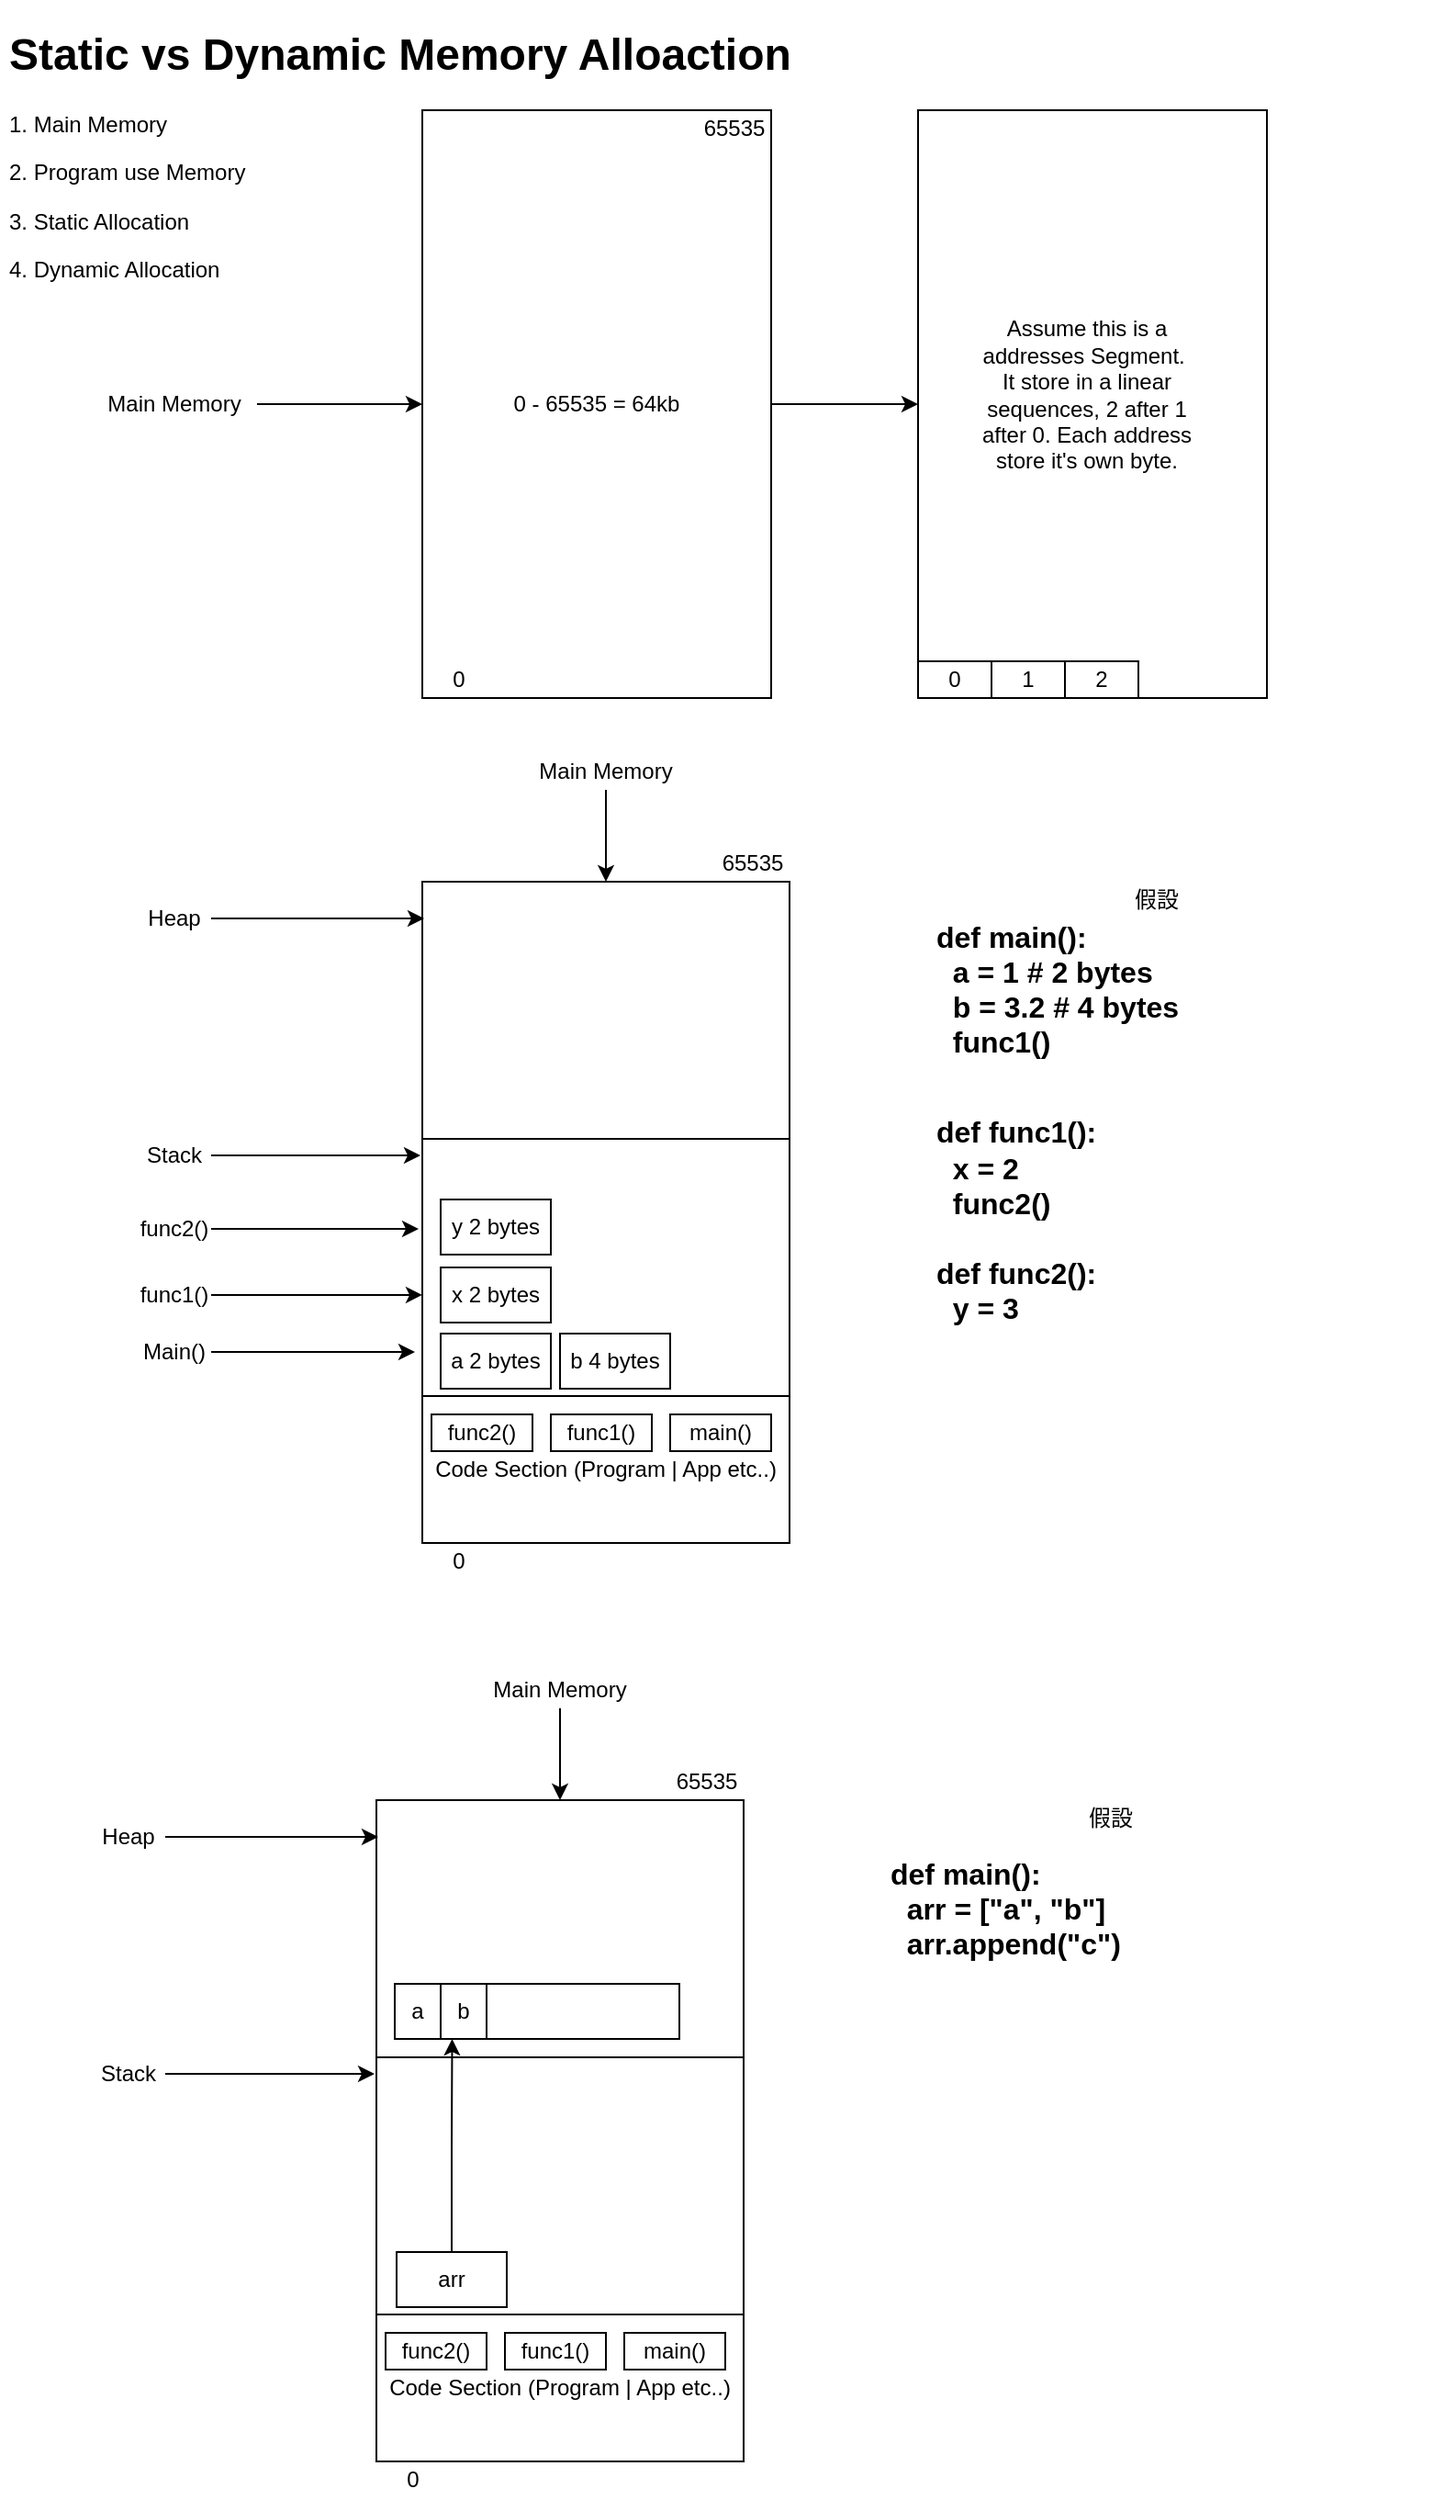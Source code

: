<mxfile version="13.10.4" type="github" pages="2">
  <diagram id="-rWVA9uq7CtCZiVyTTVC" name="Static &amp; Dynamic">
    <mxGraphModel dx="946" dy="570" grid="1" gridSize="10" guides="1" tooltips="1" connect="1" arrows="1" fold="1" page="1" pageScale="1" pageWidth="827" pageHeight="1169" math="0" shadow="0">
      <root>
        <mxCell id="0" />
        <mxCell id="1" parent="0" />
        <mxCell id="smryZBDBIvgr8t-cqEXv-26" value="" style="rounded=0;whiteSpace=wrap;html=1;strokeColor=#000000;" vertex="1" parent="1">
          <mxGeometry x="260" y="490" width="200" height="140" as="geometry" />
        </mxCell>
        <mxCell id="smryZBDBIvgr8t-cqEXv-2" value="&lt;h1&gt;Static vs Dynamic Memory Alloaction&lt;/h1&gt;&lt;p&gt;1. Main Memory&lt;/p&gt;&lt;p&gt;2. Program use Memory&lt;/p&gt;&lt;p&gt;3. Static Allocation&lt;/p&gt;&lt;p&gt;4. Dynamic Allocation&lt;/p&gt;" style="text;html=1;strokeColor=none;fillColor=none;spacing=5;spacingTop=-20;whiteSpace=wrap;overflow=hidden;rounded=0;" vertex="1" parent="1">
          <mxGeometry x="30" y="20" width="550" height="150" as="geometry" />
        </mxCell>
        <mxCell id="smryZBDBIvgr8t-cqEXv-8" value="" style="edgeStyle=orthogonalEdgeStyle;rounded=0;orthogonalLoop=1;jettySize=auto;html=1;" edge="1" parent="1" source="smryZBDBIvgr8t-cqEXv-3" target="smryZBDBIvgr8t-cqEXv-7">
          <mxGeometry relative="1" as="geometry" />
        </mxCell>
        <mxCell id="smryZBDBIvgr8t-cqEXv-3" value="" style="rounded=0;whiteSpace=wrap;html=1;" vertex="1" parent="1">
          <mxGeometry x="260" y="70" width="190" height="320" as="geometry" />
        </mxCell>
        <mxCell id="smryZBDBIvgr8t-cqEXv-4" value="0" style="text;html=1;strokeColor=none;fillColor=none;align=center;verticalAlign=middle;whiteSpace=wrap;rounded=0;" vertex="1" parent="1">
          <mxGeometry x="260" y="370" width="40" height="20" as="geometry" />
        </mxCell>
        <mxCell id="smryZBDBIvgr8t-cqEXv-5" value="65535" style="text;html=1;strokeColor=none;fillColor=none;align=center;verticalAlign=middle;whiteSpace=wrap;rounded=0;" vertex="1" parent="1">
          <mxGeometry x="410" y="70" width="40" height="20" as="geometry" />
        </mxCell>
        <mxCell id="smryZBDBIvgr8t-cqEXv-6" value="0 - 65535 = 64kb" style="text;html=1;strokeColor=none;fillColor=none;align=center;verticalAlign=middle;whiteSpace=wrap;rounded=0;" vertex="1" parent="1">
          <mxGeometry x="290" y="220" width="130" height="20" as="geometry" />
        </mxCell>
        <mxCell id="smryZBDBIvgr8t-cqEXv-7" value="" style="rounded=0;whiteSpace=wrap;html=1;" vertex="1" parent="1">
          <mxGeometry x="530" y="70" width="190" height="320" as="geometry" />
        </mxCell>
        <mxCell id="smryZBDBIvgr8t-cqEXv-10" value="0" style="text;html=1;fillColor=none;align=center;verticalAlign=middle;whiteSpace=wrap;rounded=0;strokeColor=#000000;" vertex="1" parent="1">
          <mxGeometry x="530" y="370" width="40" height="20" as="geometry" />
        </mxCell>
        <mxCell id="smryZBDBIvgr8t-cqEXv-11" value="1" style="text;html=1;fillColor=none;align=center;verticalAlign=middle;whiteSpace=wrap;rounded=0;strokeColor=#000000;" vertex="1" parent="1">
          <mxGeometry x="570" y="370" width="40" height="20" as="geometry" />
        </mxCell>
        <mxCell id="smryZBDBIvgr8t-cqEXv-13" value="2" style="text;html=1;fillColor=none;align=center;verticalAlign=middle;whiteSpace=wrap;rounded=0;strokeColor=#000000;" vertex="1" parent="1">
          <mxGeometry x="610" y="370" width="40" height="20" as="geometry" />
        </mxCell>
        <mxCell id="smryZBDBIvgr8t-cqEXv-14" value="Assume this is a addresses Segment.&amp;nbsp;&lt;br&gt;It store in a linear sequences, 2 after 1 after 0. Each address store it&#39;s own byte." style="text;html=1;strokeColor=none;fillColor=none;align=center;verticalAlign=middle;whiteSpace=wrap;rounded=0;" vertex="1" parent="1">
          <mxGeometry x="554" y="120" width="136" height="210" as="geometry" />
        </mxCell>
        <mxCell id="smryZBDBIvgr8t-cqEXv-16" value="" style="edgeStyle=orthogonalEdgeStyle;rounded=0;orthogonalLoop=1;jettySize=auto;html=1;" edge="1" parent="1" source="smryZBDBIvgr8t-cqEXv-15" target="smryZBDBIvgr8t-cqEXv-3">
          <mxGeometry relative="1" as="geometry" />
        </mxCell>
        <mxCell id="smryZBDBIvgr8t-cqEXv-15" value="Main Memory" style="text;html=1;strokeColor=none;fillColor=none;align=center;verticalAlign=middle;whiteSpace=wrap;rounded=0;" vertex="1" parent="1">
          <mxGeometry x="80" y="220" width="90" height="20" as="geometry" />
        </mxCell>
        <mxCell id="smryZBDBIvgr8t-cqEXv-19" value="" style="edgeStyle=orthogonalEdgeStyle;rounded=0;orthogonalLoop=1;jettySize=auto;html=1;" edge="1" parent="1" source="smryZBDBIvgr8t-cqEXv-17" target="smryZBDBIvgr8t-cqEXv-18">
          <mxGeometry relative="1" as="geometry" />
        </mxCell>
        <mxCell id="smryZBDBIvgr8t-cqEXv-17" value="Main Memory" style="text;html=1;strokeColor=none;fillColor=none;align=center;verticalAlign=middle;whiteSpace=wrap;rounded=0;" vertex="1" parent="1">
          <mxGeometry x="315" y="420" width="90" height="20" as="geometry" />
        </mxCell>
        <mxCell id="smryZBDBIvgr8t-cqEXv-18" value="" style="whiteSpace=wrap;html=1;strokeColor=#000000;" vertex="1" parent="1">
          <mxGeometry x="260" y="490" width="200" height="340" as="geometry" />
        </mxCell>
        <mxCell id="smryZBDBIvgr8t-cqEXv-20" value="Code Section (Program | App etc..)" style="rounded=0;whiteSpace=wrap;html=1;strokeColor=#000000;" vertex="1" parent="1">
          <mxGeometry x="260" y="770" width="200" height="80" as="geometry" />
        </mxCell>
        <mxCell id="smryZBDBIvgr8t-cqEXv-22" value="0" style="text;html=1;strokeColor=none;fillColor=none;align=center;verticalAlign=middle;whiteSpace=wrap;rounded=0;" vertex="1" parent="1">
          <mxGeometry x="260" y="850" width="40" height="20" as="geometry" />
        </mxCell>
        <mxCell id="smryZBDBIvgr8t-cqEXv-23" value="65535" style="text;html=1;strokeColor=none;fillColor=none;align=center;verticalAlign=middle;whiteSpace=wrap;rounded=0;" vertex="1" parent="1">
          <mxGeometry x="420" y="470" width="40" height="20" as="geometry" />
        </mxCell>
        <mxCell id="smryZBDBIvgr8t-cqEXv-24" value="" style="rounded=0;whiteSpace=wrap;html=1;strokeColor=#000000;" vertex="1" parent="1">
          <mxGeometry x="260" y="630" width="200" height="140" as="geometry" />
        </mxCell>
        <mxCell id="smryZBDBIvgr8t-cqEXv-29" value="" style="rounded=0;whiteSpace=wrap;html=1;strokeColor=#000000;" vertex="1" parent="1">
          <mxGeometry x="260" y="490" width="200" height="140" as="geometry" />
        </mxCell>
        <mxCell id="smryZBDBIvgr8t-cqEXv-30" value="假設" style="text;html=1;strokeColor=none;fillColor=none;align=center;verticalAlign=middle;whiteSpace=wrap;rounded=0;" vertex="1" parent="1">
          <mxGeometry x="560" y="490" width="200" height="20" as="geometry" />
        </mxCell>
        <mxCell id="smryZBDBIvgr8t-cqEXv-34" value="a 2 bytes" style="rounded=0;whiteSpace=wrap;html=1;strokeColor=#000000;" vertex="1" parent="1">
          <mxGeometry x="270" y="736" width="60" height="30" as="geometry" />
        </mxCell>
        <mxCell id="smryZBDBIvgr8t-cqEXv-35" value="b 4 bytes" style="rounded=0;whiteSpace=wrap;html=1;strokeColor=#000000;" vertex="1" parent="1">
          <mxGeometry x="335" y="736" width="60" height="30" as="geometry" />
        </mxCell>
        <mxCell id="smryZBDBIvgr8t-cqEXv-36" value="&lt;h1 style=&quot;font-size: 16px&quot;&gt;def main():&lt;br&gt;&amp;nbsp; a = 1 # 2 bytes&lt;br&gt;&amp;nbsp; b = 3.2 # 4 bytes&lt;br&gt;&amp;nbsp; func1()&lt;/h1&gt;&lt;h1 style=&quot;font-size: 16px&quot;&gt;&lt;br&gt;def func1():&lt;br&gt;&amp;nbsp; x = 2&lt;br&gt;&amp;nbsp; func2()&lt;br&gt;&lt;br&gt;def func2():&lt;br&gt;&amp;nbsp; y = 3&lt;/h1&gt;" style="text;html=1;strokeColor=none;fillColor=none;spacing=5;spacingTop=-20;whiteSpace=wrap;overflow=hidden;rounded=0;" vertex="1" parent="1">
          <mxGeometry x="535" y="510" width="275" height="310" as="geometry" />
        </mxCell>
        <mxCell id="smryZBDBIvgr8t-cqEXv-37" value="func2()" style="rounded=0;whiteSpace=wrap;html=1;strokeColor=#000000;" vertex="1" parent="1">
          <mxGeometry x="265" y="780" width="55" height="20" as="geometry" />
        </mxCell>
        <mxCell id="smryZBDBIvgr8t-cqEXv-40" value="func1()" style="rounded=0;whiteSpace=wrap;html=1;strokeColor=#000000;" vertex="1" parent="1">
          <mxGeometry x="330" y="780" width="55" height="20" as="geometry" />
        </mxCell>
        <mxCell id="smryZBDBIvgr8t-cqEXv-41" value="main()" style="rounded=0;whiteSpace=wrap;html=1;strokeColor=#000000;" vertex="1" parent="1">
          <mxGeometry x="395" y="780" width="55" height="20" as="geometry" />
        </mxCell>
        <mxCell id="smryZBDBIvgr8t-cqEXv-43" value="" style="edgeStyle=orthogonalEdgeStyle;rounded=0;orthogonalLoop=1;jettySize=auto;html=1;" edge="1" parent="1" source="smryZBDBIvgr8t-cqEXv-42">
          <mxGeometry relative="1" as="geometry">
            <mxPoint x="259" y="639" as="targetPoint" />
          </mxGeometry>
        </mxCell>
        <mxCell id="smryZBDBIvgr8t-cqEXv-42" value="Stack" style="text;html=1;strokeColor=none;fillColor=none;align=center;verticalAlign=middle;whiteSpace=wrap;rounded=0;" vertex="1" parent="1">
          <mxGeometry x="105" y="629" width="40" height="20" as="geometry" />
        </mxCell>
        <mxCell id="smryZBDBIvgr8t-cqEXv-45" style="edgeStyle=orthogonalEdgeStyle;rounded=0;orthogonalLoop=1;jettySize=auto;html=1;entryX=0.005;entryY=0.143;entryDx=0;entryDy=0;entryPerimeter=0;" edge="1" parent="1" source="smryZBDBIvgr8t-cqEXv-44" target="smryZBDBIvgr8t-cqEXv-29">
          <mxGeometry relative="1" as="geometry" />
        </mxCell>
        <mxCell id="smryZBDBIvgr8t-cqEXv-44" value="Heap" style="text;html=1;strokeColor=none;fillColor=none;align=center;verticalAlign=middle;whiteSpace=wrap;rounded=0;" vertex="1" parent="1">
          <mxGeometry x="105" y="500" width="40" height="20" as="geometry" />
        </mxCell>
        <mxCell id="smryZBDBIvgr8t-cqEXv-49" style="edgeStyle=orthogonalEdgeStyle;rounded=0;orthogonalLoop=1;jettySize=auto;html=1;entryX=-0.02;entryY=0.829;entryDx=0;entryDy=0;entryPerimeter=0;" edge="1" parent="1" source="smryZBDBIvgr8t-cqEXv-48" target="smryZBDBIvgr8t-cqEXv-24">
          <mxGeometry relative="1" as="geometry" />
        </mxCell>
        <mxCell id="smryZBDBIvgr8t-cqEXv-48" value="Main()" style="text;html=1;strokeColor=none;fillColor=none;align=center;verticalAlign=middle;whiteSpace=wrap;rounded=0;" vertex="1" parent="1">
          <mxGeometry x="105" y="736" width="40" height="20" as="geometry" />
        </mxCell>
        <mxCell id="smryZBDBIvgr8t-cqEXv-52" style="edgeStyle=orthogonalEdgeStyle;rounded=0;orthogonalLoop=1;jettySize=auto;html=1;entryX=0;entryY=0.607;entryDx=0;entryDy=0;entryPerimeter=0;" edge="1" parent="1" source="smryZBDBIvgr8t-cqEXv-50" target="smryZBDBIvgr8t-cqEXv-24">
          <mxGeometry relative="1" as="geometry" />
        </mxCell>
        <mxCell id="smryZBDBIvgr8t-cqEXv-50" value="func1()" style="text;html=1;strokeColor=none;fillColor=none;align=center;verticalAlign=middle;whiteSpace=wrap;rounded=0;" vertex="1" parent="1">
          <mxGeometry x="105" y="705" width="40" height="20" as="geometry" />
        </mxCell>
        <mxCell id="smryZBDBIvgr8t-cqEXv-51" value="x 2 bytes" style="rounded=0;whiteSpace=wrap;html=1;strokeColor=#000000;" vertex="1" parent="1">
          <mxGeometry x="270" y="700" width="60" height="30" as="geometry" />
        </mxCell>
        <mxCell id="smryZBDBIvgr8t-cqEXv-53" value="y 2 bytes" style="rounded=0;whiteSpace=wrap;html=1;strokeColor=#000000;" vertex="1" parent="1">
          <mxGeometry x="270" y="663" width="60" height="30" as="geometry" />
        </mxCell>
        <mxCell id="smryZBDBIvgr8t-cqEXv-55" style="edgeStyle=orthogonalEdgeStyle;rounded=0;orthogonalLoop=1;jettySize=auto;html=1;entryX=-0.01;entryY=0.35;entryDx=0;entryDy=0;entryPerimeter=0;" edge="1" parent="1" source="smryZBDBIvgr8t-cqEXv-54" target="smryZBDBIvgr8t-cqEXv-24">
          <mxGeometry relative="1" as="geometry" />
        </mxCell>
        <mxCell id="smryZBDBIvgr8t-cqEXv-54" value="func2()" style="text;html=1;strokeColor=none;fillColor=none;align=center;verticalAlign=middle;whiteSpace=wrap;rounded=0;" vertex="1" parent="1">
          <mxGeometry x="105" y="669" width="40" height="20" as="geometry" />
        </mxCell>
        <mxCell id="smryZBDBIvgr8t-cqEXv-56" value="" style="rounded=0;whiteSpace=wrap;html=1;strokeColor=#000000;" vertex="1" parent="1">
          <mxGeometry x="235" y="990" width="200" height="140" as="geometry" />
        </mxCell>
        <mxCell id="smryZBDBIvgr8t-cqEXv-57" value="" style="edgeStyle=orthogonalEdgeStyle;rounded=0;orthogonalLoop=1;jettySize=auto;html=1;" edge="1" parent="1" source="smryZBDBIvgr8t-cqEXv-58" target="smryZBDBIvgr8t-cqEXv-59">
          <mxGeometry relative="1" as="geometry" />
        </mxCell>
        <mxCell id="smryZBDBIvgr8t-cqEXv-58" value="Main Memory" style="text;html=1;strokeColor=none;fillColor=none;align=center;verticalAlign=middle;whiteSpace=wrap;rounded=0;" vertex="1" parent="1">
          <mxGeometry x="290" y="920" width="90" height="20" as="geometry" />
        </mxCell>
        <mxCell id="smryZBDBIvgr8t-cqEXv-59" value="" style="whiteSpace=wrap;html=1;strokeColor=#000000;" vertex="1" parent="1">
          <mxGeometry x="235" y="990" width="200" height="340" as="geometry" />
        </mxCell>
        <mxCell id="smryZBDBIvgr8t-cqEXv-60" value="Code Section (Program | App etc..)" style="rounded=0;whiteSpace=wrap;html=1;strokeColor=#000000;" vertex="1" parent="1">
          <mxGeometry x="235" y="1270" width="200" height="80" as="geometry" />
        </mxCell>
        <mxCell id="smryZBDBIvgr8t-cqEXv-61" value="0" style="text;html=1;strokeColor=none;fillColor=none;align=center;verticalAlign=middle;whiteSpace=wrap;rounded=0;" vertex="1" parent="1">
          <mxGeometry x="235" y="1350" width="40" height="20" as="geometry" />
        </mxCell>
        <mxCell id="smryZBDBIvgr8t-cqEXv-62" value="65535" style="text;html=1;strokeColor=none;fillColor=none;align=center;verticalAlign=middle;whiteSpace=wrap;rounded=0;" vertex="1" parent="1">
          <mxGeometry x="395" y="970" width="40" height="20" as="geometry" />
        </mxCell>
        <mxCell id="smryZBDBIvgr8t-cqEXv-63" value="" style="rounded=0;whiteSpace=wrap;html=1;strokeColor=#000000;" vertex="1" parent="1">
          <mxGeometry x="235" y="1130" width="200" height="140" as="geometry" />
        </mxCell>
        <mxCell id="smryZBDBIvgr8t-cqEXv-64" value="" style="rounded=0;whiteSpace=wrap;html=1;strokeColor=#000000;" vertex="1" parent="1">
          <mxGeometry x="235" y="990" width="200" height="140" as="geometry" />
        </mxCell>
        <mxCell id="smryZBDBIvgr8t-cqEXv-65" value="假設" style="text;html=1;strokeColor=none;fillColor=none;align=center;verticalAlign=middle;whiteSpace=wrap;rounded=0;" vertex="1" parent="1">
          <mxGeometry x="535" y="990" width="200" height="20" as="geometry" />
        </mxCell>
        <mxCell id="smryZBDBIvgr8t-cqEXv-87" style="edgeStyle=orthogonalEdgeStyle;rounded=0;orthogonalLoop=1;jettySize=auto;html=1;entryX=0.25;entryY=1;entryDx=0;entryDy=0;" edge="1" parent="1" source="smryZBDBIvgr8t-cqEXv-66" target="smryZBDBIvgr8t-cqEXv-86">
          <mxGeometry relative="1" as="geometry" />
        </mxCell>
        <mxCell id="smryZBDBIvgr8t-cqEXv-66" value="arr" style="rounded=0;whiteSpace=wrap;html=1;strokeColor=#000000;" vertex="1" parent="1">
          <mxGeometry x="246" y="1236" width="60" height="30" as="geometry" />
        </mxCell>
        <mxCell id="smryZBDBIvgr8t-cqEXv-68" value="func2()" style="rounded=0;whiteSpace=wrap;html=1;strokeColor=#000000;" vertex="1" parent="1">
          <mxGeometry x="240" y="1280" width="55" height="20" as="geometry" />
        </mxCell>
        <mxCell id="smryZBDBIvgr8t-cqEXv-69" value="func1()" style="rounded=0;whiteSpace=wrap;html=1;strokeColor=#000000;" vertex="1" parent="1">
          <mxGeometry x="305" y="1280" width="55" height="20" as="geometry" />
        </mxCell>
        <mxCell id="smryZBDBIvgr8t-cqEXv-70" value="main()" style="rounded=0;whiteSpace=wrap;html=1;strokeColor=#000000;" vertex="1" parent="1">
          <mxGeometry x="370" y="1280" width="55" height="20" as="geometry" />
        </mxCell>
        <mxCell id="smryZBDBIvgr8t-cqEXv-71" value="" style="edgeStyle=orthogonalEdgeStyle;rounded=0;orthogonalLoop=1;jettySize=auto;html=1;" edge="1" parent="1" source="smryZBDBIvgr8t-cqEXv-72">
          <mxGeometry relative="1" as="geometry">
            <mxPoint x="234" y="1139" as="targetPoint" />
          </mxGeometry>
        </mxCell>
        <mxCell id="smryZBDBIvgr8t-cqEXv-72" value="Stack" style="text;html=1;strokeColor=none;fillColor=none;align=center;verticalAlign=middle;whiteSpace=wrap;rounded=0;" vertex="1" parent="1">
          <mxGeometry x="80" y="1129" width="40" height="20" as="geometry" />
        </mxCell>
        <mxCell id="smryZBDBIvgr8t-cqEXv-73" style="edgeStyle=orthogonalEdgeStyle;rounded=0;orthogonalLoop=1;jettySize=auto;html=1;entryX=0.005;entryY=0.143;entryDx=0;entryDy=0;entryPerimeter=0;" edge="1" parent="1" source="smryZBDBIvgr8t-cqEXv-74" target="smryZBDBIvgr8t-cqEXv-64">
          <mxGeometry relative="1" as="geometry" />
        </mxCell>
        <mxCell id="smryZBDBIvgr8t-cqEXv-74" value="Heap" style="text;html=1;strokeColor=none;fillColor=none;align=center;verticalAlign=middle;whiteSpace=wrap;rounded=0;" vertex="1" parent="1">
          <mxGeometry x="80" y="1000" width="40" height="20" as="geometry" />
        </mxCell>
        <mxCell id="smryZBDBIvgr8t-cqEXv-83" value="&lt;h1 style=&quot;font-size: 16px&quot;&gt;def main():&lt;br&gt;&amp;nbsp; arr = [&quot;a&quot;, &quot;b&quot;]&lt;br&gt;&amp;nbsp; arr.append(&quot;c&quot;)&lt;/h1&gt;" style="text;html=1;strokeColor=none;fillColor=none;spacing=5;spacingTop=-20;whiteSpace=wrap;overflow=hidden;rounded=0;" vertex="1" parent="1">
          <mxGeometry x="510" y="1020" width="275" height="310" as="geometry" />
        </mxCell>
        <mxCell id="smryZBDBIvgr8t-cqEXv-84" value="" style="rounded=0;whiteSpace=wrap;html=1;strokeColor=#000000;" vertex="1" parent="1">
          <mxGeometry x="245" y="1090" width="155" height="30" as="geometry" />
        </mxCell>
        <mxCell id="smryZBDBIvgr8t-cqEXv-85" value="a" style="rounded=0;whiteSpace=wrap;html=1;strokeColor=#000000;" vertex="1" parent="1">
          <mxGeometry x="245" y="1090" width="25" height="30" as="geometry" />
        </mxCell>
        <mxCell id="smryZBDBIvgr8t-cqEXv-86" value="b" style="rounded=0;whiteSpace=wrap;html=1;strokeColor=#000000;" vertex="1" parent="1">
          <mxGeometry x="270" y="1090" width="25" height="30" as="geometry" />
        </mxCell>
      </root>
    </mxGraphModel>
  </diagram>
  <diagram id="hY0EQY-qoVmLt1LvXV9o" name="data-structure">
    <mxGraphModel dx="946" dy="570" grid="1" gridSize="10" guides="1" tooltips="1" connect="1" arrows="1" fold="1" page="1" pageScale="1" pageWidth="827" pageHeight="1169" math="0" shadow="0">
      <root>
        <mxCell id="S36B5N1mVzRP7b1EvPM1-0" />
        <mxCell id="S36B5N1mVzRP7b1EvPM1-1" parent="S36B5N1mVzRP7b1EvPM1-0" />
        <mxCell id="S36B5N1mVzRP7b1EvPM1-2" value="&lt;font style=&quot;font-size: 24px&quot;&gt;Types &amp;amp; Data structures&lt;/font&gt;" style="text;html=1;strokeColor=none;fillColor=none;align=center;verticalAlign=middle;whiteSpace=wrap;rounded=0;" vertex="1" parent="S36B5N1mVzRP7b1EvPM1-1">
          <mxGeometry x="94" y="40" width="640" height="50" as="geometry" />
        </mxCell>
        <mxCell id="S36B5N1mVzRP7b1EvPM1-3" value="&lt;font style=&quot;font-size: 20px&quot;&gt;Pyhsical&lt;/font&gt;" style="text;html=1;strokeColor=none;fillColor=none;align=center;verticalAlign=middle;whiteSpace=wrap;rounded=0;" vertex="1" parent="S36B5N1mVzRP7b1EvPM1-1">
          <mxGeometry x="40" y="110" width="210" height="40" as="geometry" />
        </mxCell>
        <mxCell id="S36B5N1mVzRP7b1EvPM1-4" value="" style="rounded=0;whiteSpace=wrap;html=1;strokeColor=#000000;" vertex="1" parent="S36B5N1mVzRP7b1EvPM1-1">
          <mxGeometry x="120" y="160" width="330" height="50" as="geometry" />
        </mxCell>
        <mxCell id="S36B5N1mVzRP7b1EvPM1-5" value="12" style="rounded=0;whiteSpace=wrap;html=1;strokeColor=#000000;" vertex="1" parent="S36B5N1mVzRP7b1EvPM1-1">
          <mxGeometry x="120" y="160" width="60" height="50" as="geometry" />
        </mxCell>
        <mxCell id="S36B5N1mVzRP7b1EvPM1-6" value="23" style="rounded=0;whiteSpace=wrap;html=1;strokeColor=#000000;" vertex="1" parent="S36B5N1mVzRP7b1EvPM1-1">
          <mxGeometry x="180" y="160" width="60" height="50" as="geometry" />
        </mxCell>
        <mxCell id="S36B5N1mVzRP7b1EvPM1-7" value="44" style="rounded=0;whiteSpace=wrap;html=1;strokeColor=#000000;" vertex="1" parent="S36B5N1mVzRP7b1EvPM1-1">
          <mxGeometry x="240" y="160" width="60" height="50" as="geometry" />
        </mxCell>
        <mxCell id="S36B5N1mVzRP7b1EvPM1-8" value="Array" style="text;html=1;strokeColor=none;fillColor=none;align=center;verticalAlign=middle;whiteSpace=wrap;rounded=0;" vertex="1" parent="S36B5N1mVzRP7b1EvPM1-1">
          <mxGeometry x="30" y="175" width="40" height="20" as="geometry" />
        </mxCell>
        <mxCell id="S36B5N1mVzRP7b1EvPM1-10" value="12" style="rounded=0;whiteSpace=wrap;html=1;strokeColor=#000000;" vertex="1" parent="S36B5N1mVzRP7b1EvPM1-1">
          <mxGeometry x="120" y="240" width="60" height="50" as="geometry" />
        </mxCell>
        <mxCell id="S36B5N1mVzRP7b1EvPM1-11" value="" style="rounded=0;whiteSpace=wrap;html=1;strokeColor=#000000;" vertex="1" parent="S36B5N1mVzRP7b1EvPM1-1">
          <mxGeometry x="180" y="240" width="60" height="50" as="geometry" />
        </mxCell>
        <mxCell id="S36B5N1mVzRP7b1EvPM1-12" value="44" style="rounded=0;whiteSpace=wrap;html=1;strokeColor=#000000;" vertex="1" parent="S36B5N1mVzRP7b1EvPM1-1">
          <mxGeometry x="290" y="240" width="60" height="50" as="geometry" />
        </mxCell>
        <mxCell id="S36B5N1mVzRP7b1EvPM1-13" value="LinkedLIst" style="text;html=1;strokeColor=none;fillColor=none;align=center;verticalAlign=middle;whiteSpace=wrap;rounded=0;" vertex="1" parent="S36B5N1mVzRP7b1EvPM1-1">
          <mxGeometry x="30" y="255" width="40" height="20" as="geometry" />
        </mxCell>
        <mxCell id="S36B5N1mVzRP7b1EvPM1-15" value="" style="rounded=0;whiteSpace=wrap;html=1;strokeColor=#000000;" vertex="1" parent="S36B5N1mVzRP7b1EvPM1-1">
          <mxGeometry x="350" y="240" width="60" height="50" as="geometry" />
        </mxCell>
        <mxCell id="S36B5N1mVzRP7b1EvPM1-16" value="" style="endArrow=classic;html=1;" edge="1" parent="S36B5N1mVzRP7b1EvPM1-1" source="S36B5N1mVzRP7b1EvPM1-11" target="S36B5N1mVzRP7b1EvPM1-12">
          <mxGeometry width="50" height="50" relative="1" as="geometry">
            <mxPoint x="420" y="280" as="sourcePoint" />
            <mxPoint x="470" y="230" as="targetPoint" />
          </mxGeometry>
        </mxCell>
        <mxCell id="S36B5N1mVzRP7b1EvPM1-17" value="if the data structure can be defined how&amp;nbsp;&lt;br&gt;it should allocate memory" style="text;html=1;strokeColor=none;fillColor=none;align=center;verticalAlign=middle;whiteSpace=wrap;rounded=0;" vertex="1" parent="S36B5N1mVzRP7b1EvPM1-1">
          <mxGeometry x="530" y="110" width="250" height="220" as="geometry" />
        </mxCell>
        <mxCell id="S36B5N1mVzRP7b1EvPM1-18" value="&lt;font style=&quot;font-size: 20px&quot;&gt;Logical (Dynamic)&lt;/font&gt;" style="text;html=1;strokeColor=none;fillColor=none;align=center;verticalAlign=middle;whiteSpace=wrap;rounded=0;" vertex="1" parent="S36B5N1mVzRP7b1EvPM1-1">
          <mxGeometry x="40" y="320" width="210" height="40" as="geometry" />
        </mxCell>
        <mxCell id="S36B5N1mVzRP7b1EvPM1-19" value="1. Stack&lt;br&gt;2. Queue&lt;br&gt;3. Tree&lt;br&gt;4. Graph" style="text;html=1;strokeColor=none;fillColor=none;align=center;verticalAlign=middle;whiteSpace=wrap;rounded=0;" vertex="1" parent="S36B5N1mVzRP7b1EvPM1-1">
          <mxGeometry x="94" y="390" width="306" height="250" as="geometry" />
        </mxCell>
        <mxCell id="S36B5N1mVzRP7b1EvPM1-20" value="if the data structure can not be defined how&amp;nbsp;&lt;br&gt;it should allocate memory. It defines in an application layer." style="text;html=1;strokeColor=none;fillColor=none;align=center;verticalAlign=middle;whiteSpace=wrap;rounded=0;" vertex="1" parent="S36B5N1mVzRP7b1EvPM1-1">
          <mxGeometry x="540" y="420" width="250" height="220" as="geometry" />
        </mxCell>
      </root>
    </mxGraphModel>
  </diagram>
</mxfile>
